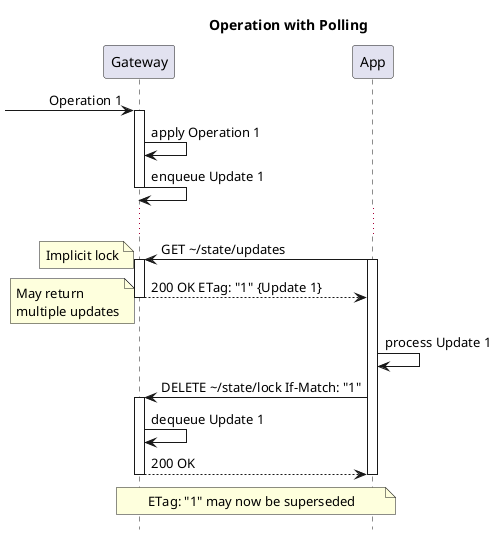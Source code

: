 @startuml
'https://plantuml.com/sequence-diagram
!pragma teoz true
hide footbox

title: Operation with Polling

participant Gateway as gw
participant "App" as app

-> gw ++: Operation 1
gw -> gw: apply Operation 1
gw -> gw --: enqueue Update 1
...
app -> gw ++: GET \~/state/updates
activate app
note left: Implicit lock
return 200 OK ETag: "1" {Update 1}
note left: May return\nmultiple updates
app -> app: process Update 1
app -> gw ++: DELETE \~/state/lock If-Match: "1"
gw -> gw: dequeue Update 1
return 200 OK
deactivate app
note across: ETag: "1" may now be superseded

@enduml
